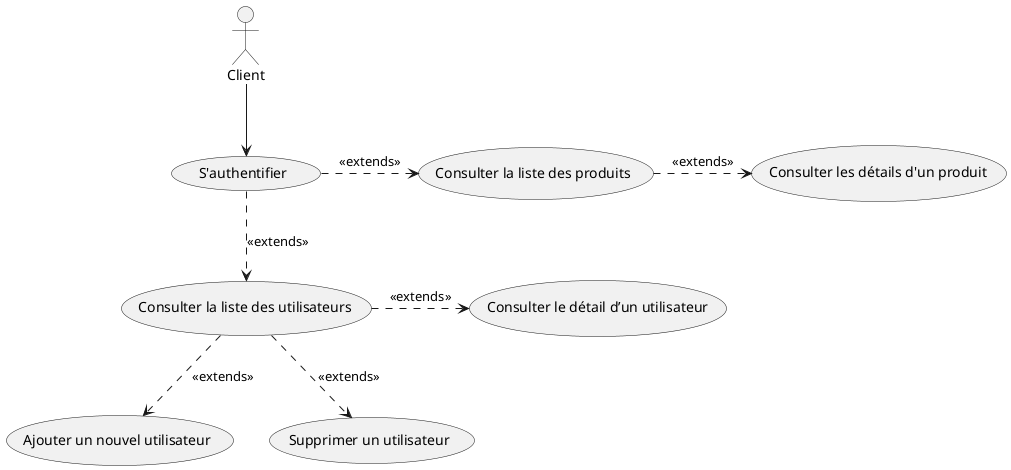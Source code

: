 @startuml
'https://plantuml.com/use-case-diagram

actor Client as c
(S'authentifier) as (auth)
(Consulter la liste des produits) as (consultProductList)
(Consulter les détails d'un produit) as (consultProductDetails)
(Consulter la liste des utilisateurs) as (consultUserClient)
(Consulter le détail d’un utilisateur) as (consultUserDetails)
(Ajouter un nouvel utilisateur) as (addUser)
(Supprimer un utilisateur) as (removeUser)

c --> (auth)
(auth) .> (consultProductList) : <<extends>>
(consultProductList) .> (consultProductDetails) : <<extends>>
(auth) ..> (consultUserClient) : <<extends>>
(consultUserClient) .> (consultUserDetails) : <<extends>>
(consultUserClient) ..> (addUser) : <<extends>>
(consultUserClient) ..> (removeUser) : <<extends>>

@enduml